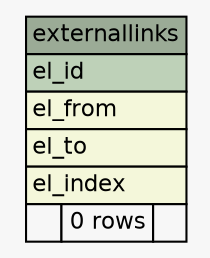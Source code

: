 // dot 2.38.0 on Linux 3.14.35-28.38.amzn1.x86_64
// SchemaSpy rev Unknown
digraph "externallinks" {
  graph [
    rankdir="RL"
    bgcolor="#f7f7f7"
    nodesep="0.18"
    ranksep="0.46"
    fontname="Helvetica"
    fontsize="11"
  ];
  node [
    fontname="Helvetica"
    fontsize="11"
    shape="plaintext"
  ];
  edge [
    arrowsize="0.8"
  ];
  "externallinks" [
    label=<
    <TABLE BORDER="0" CELLBORDER="1" CELLSPACING="0" BGCOLOR="#ffffff">
      <TR><TD COLSPAN="3" BGCOLOR="#9bab96" ALIGN="CENTER">externallinks</TD></TR>
      <TR><TD PORT="el_id" COLSPAN="3" BGCOLOR="#bed1b8" ALIGN="LEFT">el_id</TD></TR>
      <TR><TD PORT="el_from" COLSPAN="3" BGCOLOR="#f4f7da" ALIGN="LEFT">el_from</TD></TR>
      <TR><TD PORT="el_to" COLSPAN="3" BGCOLOR="#f4f7da" ALIGN="LEFT">el_to</TD></TR>
      <TR><TD PORT="el_index" COLSPAN="3" BGCOLOR="#f4f7da" ALIGN="LEFT">el_index</TD></TR>
      <TR><TD ALIGN="LEFT" BGCOLOR="#f7f7f7">  </TD><TD ALIGN="RIGHT" BGCOLOR="#f7f7f7">0 rows</TD><TD ALIGN="RIGHT" BGCOLOR="#f7f7f7">  </TD></TR>
    </TABLE>>
    URL="tables/externallinks.html"
    tooltip="externallinks"
  ];
}
